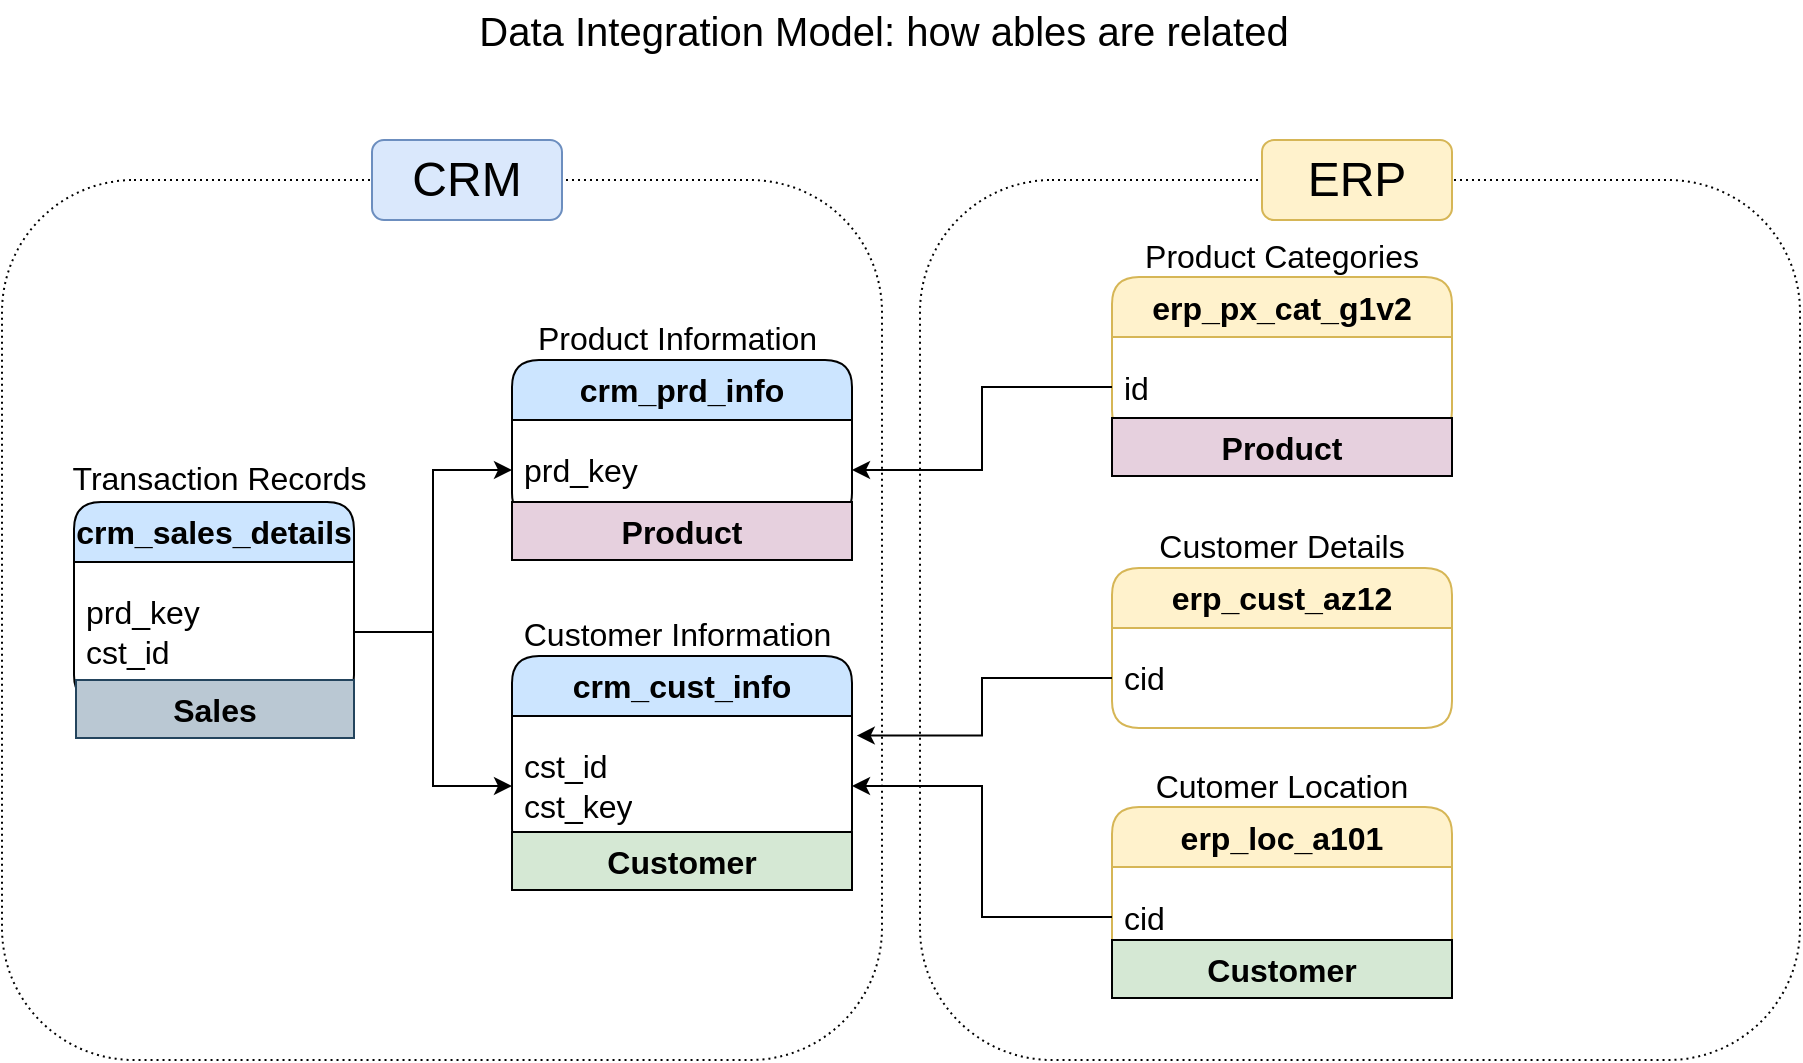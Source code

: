 <mxfile version="28.1.2">
  <diagram name="Page-1" id="nRs_NmrEsKOntTZ6l3ib">
    <mxGraphModel dx="1042" dy="626" grid="1" gridSize="10" guides="1" tooltips="1" connect="1" arrows="1" fold="1" page="1" pageScale="1" pageWidth="850" pageHeight="1100" math="0" shadow="0">
      <root>
        <mxCell id="0" />
        <mxCell id="1" parent="0" />
        <mxCell id="Cl7j3aoNFroisdFZ-bEz-36" value="" style="whiteSpace=wrap;html=1;aspect=fixed;fillColor=none;dashed=1;dashPattern=1 2;rounded=1;" parent="1" vertex="1">
          <mxGeometry x="501" y="110" width="440" height="440" as="geometry" />
        </mxCell>
        <mxCell id="Cl7j3aoNFroisdFZ-bEz-35" value="" style="whiteSpace=wrap;html=1;aspect=fixed;fillColor=none;rounded=1;dashed=1;dashPattern=1 2;" parent="1" vertex="1">
          <mxGeometry x="42" y="110" width="440" height="440" as="geometry" />
        </mxCell>
        <mxCell id="Cl7j3aoNFroisdFZ-bEz-1" value="&lt;b&gt;crm_sales_details&lt;/b&gt;" style="swimlane;fontStyle=0;childLayout=stackLayout;horizontal=1;startSize=30;horizontalStack=0;resizeParent=1;resizeParentMax=0;resizeLast=0;collapsible=1;marginBottom=0;whiteSpace=wrap;html=1;fillColor=#CCE5FF;rounded=1;fontSize=16;" parent="1" vertex="1">
          <mxGeometry x="78" y="271" width="140" height="100" as="geometry" />
        </mxCell>
        <mxCell id="Cl7j3aoNFroisdFZ-bEz-2" value="prd_key&lt;div&gt;cst_id&lt;/div&gt;" style="text;strokeColor=none;fillColor=none;align=left;verticalAlign=middle;spacingLeft=4;spacingRight=4;overflow=hidden;points=[[0,0.5],[1,0.5]];portConstraint=eastwest;rotatable=0;whiteSpace=wrap;html=1;rounded=1;fontSize=16;" parent="Cl7j3aoNFroisdFZ-bEz-1" vertex="1">
          <mxGeometry y="30" width="140" height="70" as="geometry" />
        </mxCell>
        <mxCell id="Cl7j3aoNFroisdFZ-bEz-5" value="&lt;b&gt;crm_prd_info&lt;/b&gt;" style="swimlane;fontStyle=0;childLayout=stackLayout;horizontal=1;startSize=30;horizontalStack=0;resizeParent=1;resizeParentMax=0;resizeLast=0;collapsible=1;marginBottom=0;whiteSpace=wrap;html=1;fillColor=#CCE5FF;rounded=1;fontSize=16;" parent="1" vertex="1">
          <mxGeometry x="297" y="200" width="170" height="80" as="geometry" />
        </mxCell>
        <mxCell id="Cl7j3aoNFroisdFZ-bEz-6" value="prd_key" style="text;strokeColor=none;fillColor=none;align=left;verticalAlign=middle;spacingLeft=4;spacingRight=4;overflow=hidden;points=[[0,0.5],[1,0.5]];portConstraint=eastwest;rotatable=0;whiteSpace=wrap;html=1;rounded=1;fontSize=16;" parent="Cl7j3aoNFroisdFZ-bEz-5" vertex="1">
          <mxGeometry y="30" width="170" height="50" as="geometry" />
        </mxCell>
        <mxCell id="Cl7j3aoNFroisdFZ-bEz-7" value="&lt;b&gt;crm_cust_info&lt;/b&gt;" style="swimlane;fontStyle=0;childLayout=stackLayout;horizontal=1;startSize=30;horizontalStack=0;resizeParent=1;resizeParentMax=0;resizeLast=0;collapsible=1;marginBottom=0;whiteSpace=wrap;html=1;fillColor=#CCE5FF;rounded=1;fontSize=16;" parent="1" vertex="1">
          <mxGeometry x="297" y="348" width="170" height="100" as="geometry" />
        </mxCell>
        <mxCell id="Cl7j3aoNFroisdFZ-bEz-8" value="&lt;div&gt;cst_id&lt;/div&gt;&lt;div&gt;cst_key&lt;/div&gt;" style="text;strokeColor=none;fillColor=none;align=left;verticalAlign=middle;spacingLeft=4;spacingRight=4;overflow=hidden;points=[[0,0.5],[1,0.5]];portConstraint=eastwest;rotatable=0;whiteSpace=wrap;html=1;rounded=1;fontSize=16;" parent="Cl7j3aoNFroisdFZ-bEz-7" vertex="1">
          <mxGeometry y="30" width="170" height="70" as="geometry" />
        </mxCell>
        <mxCell id="Cl7j3aoNFroisdFZ-bEz-14" style="edgeStyle=orthogonalEdgeStyle;rounded=0;orthogonalLoop=1;jettySize=auto;html=1;" parent="1" source="Cl7j3aoNFroisdFZ-bEz-2" target="Cl7j3aoNFroisdFZ-bEz-6" edge="1">
          <mxGeometry relative="1" as="geometry" />
        </mxCell>
        <mxCell id="Cl7j3aoNFroisdFZ-bEz-15" style="edgeStyle=orthogonalEdgeStyle;rounded=0;orthogonalLoop=1;jettySize=auto;html=1;entryX=0;entryY=0.5;entryDx=0;entryDy=0;" parent="1" source="Cl7j3aoNFroisdFZ-bEz-2" target="Cl7j3aoNFroisdFZ-bEz-8" edge="1">
          <mxGeometry relative="1" as="geometry" />
        </mxCell>
        <mxCell id="Cl7j3aoNFroisdFZ-bEz-16" value="&lt;font style=&quot;font-size: 16px;&quot;&gt;Product Information&amp;nbsp;&lt;/font&gt;" style="text;html=1;align=center;verticalAlign=middle;whiteSpace=wrap;rounded=0;" parent="1" vertex="1">
          <mxGeometry x="297" y="174" width="170" height="30" as="geometry" />
        </mxCell>
        <mxCell id="Cl7j3aoNFroisdFZ-bEz-18" value="&lt;font style=&quot;font-size: 16px;&quot;&gt;Transaction Records&amp;nbsp;&lt;/font&gt;" style="text;html=1;align=center;verticalAlign=middle;whiteSpace=wrap;rounded=0;" parent="1" vertex="1">
          <mxGeometry x="68" y="244" width="170" height="30" as="geometry" />
        </mxCell>
        <mxCell id="Cl7j3aoNFroisdFZ-bEz-20" value="&lt;font style=&quot;font-size: 16px;&quot;&gt;Customer Information&amp;nbsp;&lt;/font&gt;" style="text;html=1;align=center;verticalAlign=middle;whiteSpace=wrap;rounded=0;" parent="1" vertex="1">
          <mxGeometry x="297" y="322" width="170" height="30" as="geometry" />
        </mxCell>
        <mxCell id="Cl7j3aoNFroisdFZ-bEz-21" value="&lt;b&gt;erp_px_cat_g1v2&lt;/b&gt;" style="swimlane;fontStyle=0;childLayout=stackLayout;horizontal=1;startSize=30;horizontalStack=0;resizeParent=1;resizeParentMax=0;resizeLast=0;collapsible=1;marginBottom=0;whiteSpace=wrap;html=1;fillColor=#fff2cc;rounded=1;fontSize=16;strokeColor=#d6b656;" parent="1" vertex="1">
          <mxGeometry x="597" y="158.5" width="170" height="80" as="geometry" />
        </mxCell>
        <mxCell id="Cl7j3aoNFroisdFZ-bEz-22" value="id" style="text;strokeColor=none;fillColor=none;align=left;verticalAlign=middle;spacingLeft=4;spacingRight=4;overflow=hidden;points=[[0,0.5],[1,0.5]];portConstraint=eastwest;rotatable=0;whiteSpace=wrap;html=1;rounded=1;fontSize=16;" parent="Cl7j3aoNFroisdFZ-bEz-21" vertex="1">
          <mxGeometry y="30" width="170" height="50" as="geometry" />
        </mxCell>
        <mxCell id="Cl7j3aoNFroisdFZ-bEz-23" value="&lt;font style=&quot;font-size: 16px;&quot;&gt;Product Categories&lt;/font&gt;" style="text;html=1;align=center;verticalAlign=middle;whiteSpace=wrap;rounded=0;" parent="1" vertex="1">
          <mxGeometry x="597" y="132.5" width="170" height="30" as="geometry" />
        </mxCell>
        <mxCell id="Cl7j3aoNFroisdFZ-bEz-24" style="edgeStyle=orthogonalEdgeStyle;rounded=0;orthogonalLoop=1;jettySize=auto;html=1;" parent="1" source="Cl7j3aoNFroisdFZ-bEz-22" target="Cl7j3aoNFroisdFZ-bEz-6" edge="1">
          <mxGeometry relative="1" as="geometry" />
        </mxCell>
        <mxCell id="Cl7j3aoNFroisdFZ-bEz-25" value="&lt;b&gt;erp_cust_az12&lt;/b&gt;" style="swimlane;fontStyle=0;childLayout=stackLayout;horizontal=1;startSize=30;horizontalStack=0;resizeParent=1;resizeParentMax=0;resizeLast=0;collapsible=1;marginBottom=0;whiteSpace=wrap;html=1;fillColor=#fff2cc;rounded=1;fontSize=16;strokeColor=#d6b656;" parent="1" vertex="1">
          <mxGeometry x="597" y="304" width="170" height="80" as="geometry" />
        </mxCell>
        <mxCell id="Cl7j3aoNFroisdFZ-bEz-26" value="cid" style="text;strokeColor=none;fillColor=none;align=left;verticalAlign=middle;spacingLeft=4;spacingRight=4;overflow=hidden;points=[[0,0.5],[1,0.5]];portConstraint=eastwest;rotatable=0;whiteSpace=wrap;html=1;rounded=1;fontSize=16;" parent="Cl7j3aoNFroisdFZ-bEz-25" vertex="1">
          <mxGeometry y="30" width="170" height="50" as="geometry" />
        </mxCell>
        <mxCell id="Cl7j3aoNFroisdFZ-bEz-27" value="&lt;font style=&quot;font-size: 16px;&quot;&gt;Customer Details&lt;/font&gt;" style="text;html=1;align=center;verticalAlign=middle;whiteSpace=wrap;rounded=0;" parent="1" vertex="1">
          <mxGeometry x="597" y="278" width="170" height="30" as="geometry" />
        </mxCell>
        <mxCell id="Cl7j3aoNFroisdFZ-bEz-28" value="&lt;b&gt;erp_loc_a101&lt;/b&gt;" style="swimlane;fontStyle=0;childLayout=stackLayout;horizontal=1;startSize=30;horizontalStack=0;resizeParent=1;resizeParentMax=0;resizeLast=0;collapsible=1;marginBottom=0;whiteSpace=wrap;html=1;fillColor=#fff2cc;rounded=1;fontSize=16;strokeColor=#d6b656;" parent="1" vertex="1">
          <mxGeometry x="597" y="423.5" width="170" height="80" as="geometry" />
        </mxCell>
        <mxCell id="Cl7j3aoNFroisdFZ-bEz-29" value="cid" style="text;strokeColor=none;fillColor=none;align=left;verticalAlign=middle;spacingLeft=4;spacingRight=4;overflow=hidden;points=[[0,0.5],[1,0.5]];portConstraint=eastwest;rotatable=0;whiteSpace=wrap;html=1;rounded=1;fontSize=16;" parent="Cl7j3aoNFroisdFZ-bEz-28" vertex="1">
          <mxGeometry y="30" width="170" height="50" as="geometry" />
        </mxCell>
        <mxCell id="Cl7j3aoNFroisdFZ-bEz-30" value="&lt;font style=&quot;font-size: 16px;&quot;&gt;Cutomer Location&lt;/font&gt;" style="text;html=1;align=center;verticalAlign=middle;whiteSpace=wrap;rounded=0;" parent="1" vertex="1">
          <mxGeometry x="597" y="397.5" width="170" height="30" as="geometry" />
        </mxCell>
        <mxCell id="Cl7j3aoNFroisdFZ-bEz-31" style="edgeStyle=orthogonalEdgeStyle;rounded=0;orthogonalLoop=1;jettySize=auto;html=1;entryX=1.014;entryY=0.14;entryDx=0;entryDy=0;entryPerimeter=0;" parent="1" source="Cl7j3aoNFroisdFZ-bEz-26" target="Cl7j3aoNFroisdFZ-bEz-8" edge="1">
          <mxGeometry relative="1" as="geometry" />
        </mxCell>
        <mxCell id="Cl7j3aoNFroisdFZ-bEz-32" style="edgeStyle=orthogonalEdgeStyle;rounded=0;orthogonalLoop=1;jettySize=auto;html=1;entryX=1;entryY=0.5;entryDx=0;entryDy=0;" parent="1" source="Cl7j3aoNFroisdFZ-bEz-29" target="Cl7j3aoNFroisdFZ-bEz-8" edge="1">
          <mxGeometry relative="1" as="geometry" />
        </mxCell>
        <mxCell id="Cl7j3aoNFroisdFZ-bEz-40" value="&lt;font style=&quot;font-size: 24px;&quot;&gt;CRM&lt;/font&gt;" style="rounded=1;whiteSpace=wrap;html=1;fillColor=#dae8fc;strokeColor=#6c8ebf;" parent="1" vertex="1">
          <mxGeometry x="227" y="90" width="95" height="40" as="geometry" />
        </mxCell>
        <mxCell id="Cl7j3aoNFroisdFZ-bEz-41" value="&lt;font style=&quot;font-size: 24px;&quot;&gt;ERP&lt;/font&gt;" style="rounded=1;whiteSpace=wrap;html=1;fillColor=#fff2cc;strokeColor=#d6b656;" parent="1" vertex="1">
          <mxGeometry x="672" y="90" width="95" height="40" as="geometry" />
        </mxCell>
        <mxCell id="Cl7j3aoNFroisdFZ-bEz-42" value="&lt;font style=&quot;font-size: 20px;&quot;&gt;Data Integration Model: how ables are related&lt;/font&gt;" style="text;html=1;align=center;verticalAlign=middle;whiteSpace=wrap;rounded=0;" parent="1" vertex="1">
          <mxGeometry x="238" y="20" width="490" height="30" as="geometry" />
        </mxCell>
        <mxCell id="Hz9kSLorIqKdzwCXQ2Gk-2" value="&lt;font style=&quot;font-size: 16px;&quot;&gt;&lt;b&gt;Sales&lt;/b&gt;&lt;/font&gt;" style="rounded=0;whiteSpace=wrap;html=1;fillColor=#bac8d3;strokeColor=#23445d;" vertex="1" parent="1">
          <mxGeometry x="79" y="360" width="139" height="29" as="geometry" />
        </mxCell>
        <mxCell id="Hz9kSLorIqKdzwCXQ2Gk-3" value="&lt;font style=&quot;font-size: 16px;&quot;&gt;&lt;b&gt;Product&lt;/b&gt;&lt;/font&gt;" style="rounded=0;whiteSpace=wrap;html=1;gradientColor=none;fillColor=#E6D0DE;" vertex="1" parent="1">
          <mxGeometry x="297" y="271" width="170" height="29" as="geometry" />
        </mxCell>
        <mxCell id="Hz9kSLorIqKdzwCXQ2Gk-4" value="&lt;font style=&quot;font-size: 16px;&quot;&gt;&lt;b&gt;Customer&lt;/b&gt;&lt;/font&gt;" style="rounded=0;whiteSpace=wrap;html=1;fillColor=#D5E8D4;" vertex="1" parent="1">
          <mxGeometry x="297" y="436" width="170" height="29" as="geometry" />
        </mxCell>
        <mxCell id="Hz9kSLorIqKdzwCXQ2Gk-5" value="&lt;font style=&quot;font-size: 16px;&quot;&gt;&lt;b&gt;Product&lt;/b&gt;&lt;/font&gt;" style="rounded=0;whiteSpace=wrap;html=1;gradientColor=none;fillColor=#E6D0DE;" vertex="1" parent="1">
          <mxGeometry x="597" y="229" width="170" height="29" as="geometry" />
        </mxCell>
        <mxCell id="Hz9kSLorIqKdzwCXQ2Gk-7" value="&lt;font style=&quot;font-size: 16px;&quot;&gt;&lt;b&gt;Customer&lt;/b&gt;&lt;/font&gt;" style="rounded=0;whiteSpace=wrap;html=1;fillColor=#D5E8D4;" vertex="1" parent="1">
          <mxGeometry x="597" y="490" width="170" height="29" as="geometry" />
        </mxCell>
      </root>
    </mxGraphModel>
  </diagram>
</mxfile>
